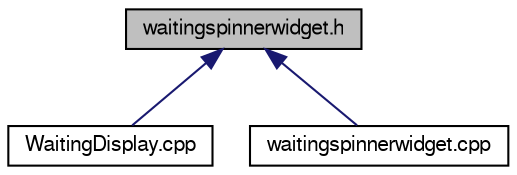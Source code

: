 digraph "waitingspinnerwidget.h"
{
 // LATEX_PDF_SIZE
  edge [fontname="FreeSans",fontsize="10",labelfontname="FreeSans",labelfontsize="10"];
  node [fontname="FreeSans",fontsize="10",shape=record];
  Node4 [label="waitingspinnerwidget.h",height=0.2,width=0.4,color="black", fillcolor="grey75", style="filled", fontcolor="black",tooltip=" "];
  Node4 -> Node5 [dir="back",color="midnightblue",fontsize="10",style="solid",fontname="FreeSans"];
  Node5 [label="WaitingDisplay.cpp",height=0.2,width=0.4,color="black", fillcolor="white", style="filled",URL="$_waiting_display_8cpp.html",tooltip=" "];
  Node4 -> Node6 [dir="back",color="midnightblue",fontsize="10",style="solid",fontname="FreeSans"];
  Node6 [label="waitingspinnerwidget.cpp",height=0.2,width=0.4,color="black", fillcolor="white", style="filled",URL="$waitingspinnerwidget_8cpp.html",tooltip=" "];
}
